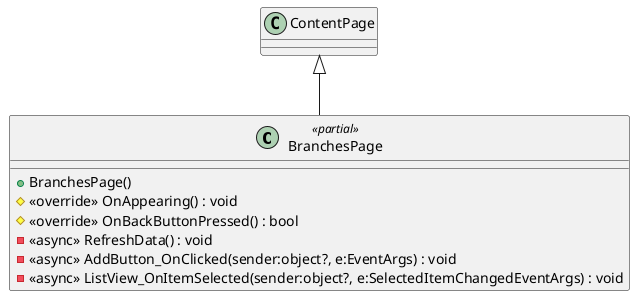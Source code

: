 @startuml
class BranchesPage <<partial>> {
    + BranchesPage()
    # <<override>> OnAppearing() : void
    # <<override>> OnBackButtonPressed() : bool
    - <<async>> RefreshData() : void
    - <<async>> AddButton_OnClicked(sender:object?, e:EventArgs) : void
    - <<async>> ListView_OnItemSelected(sender:object?, e:SelectedItemChangedEventArgs) : void
}
ContentPage <|-- BranchesPage
@enduml
